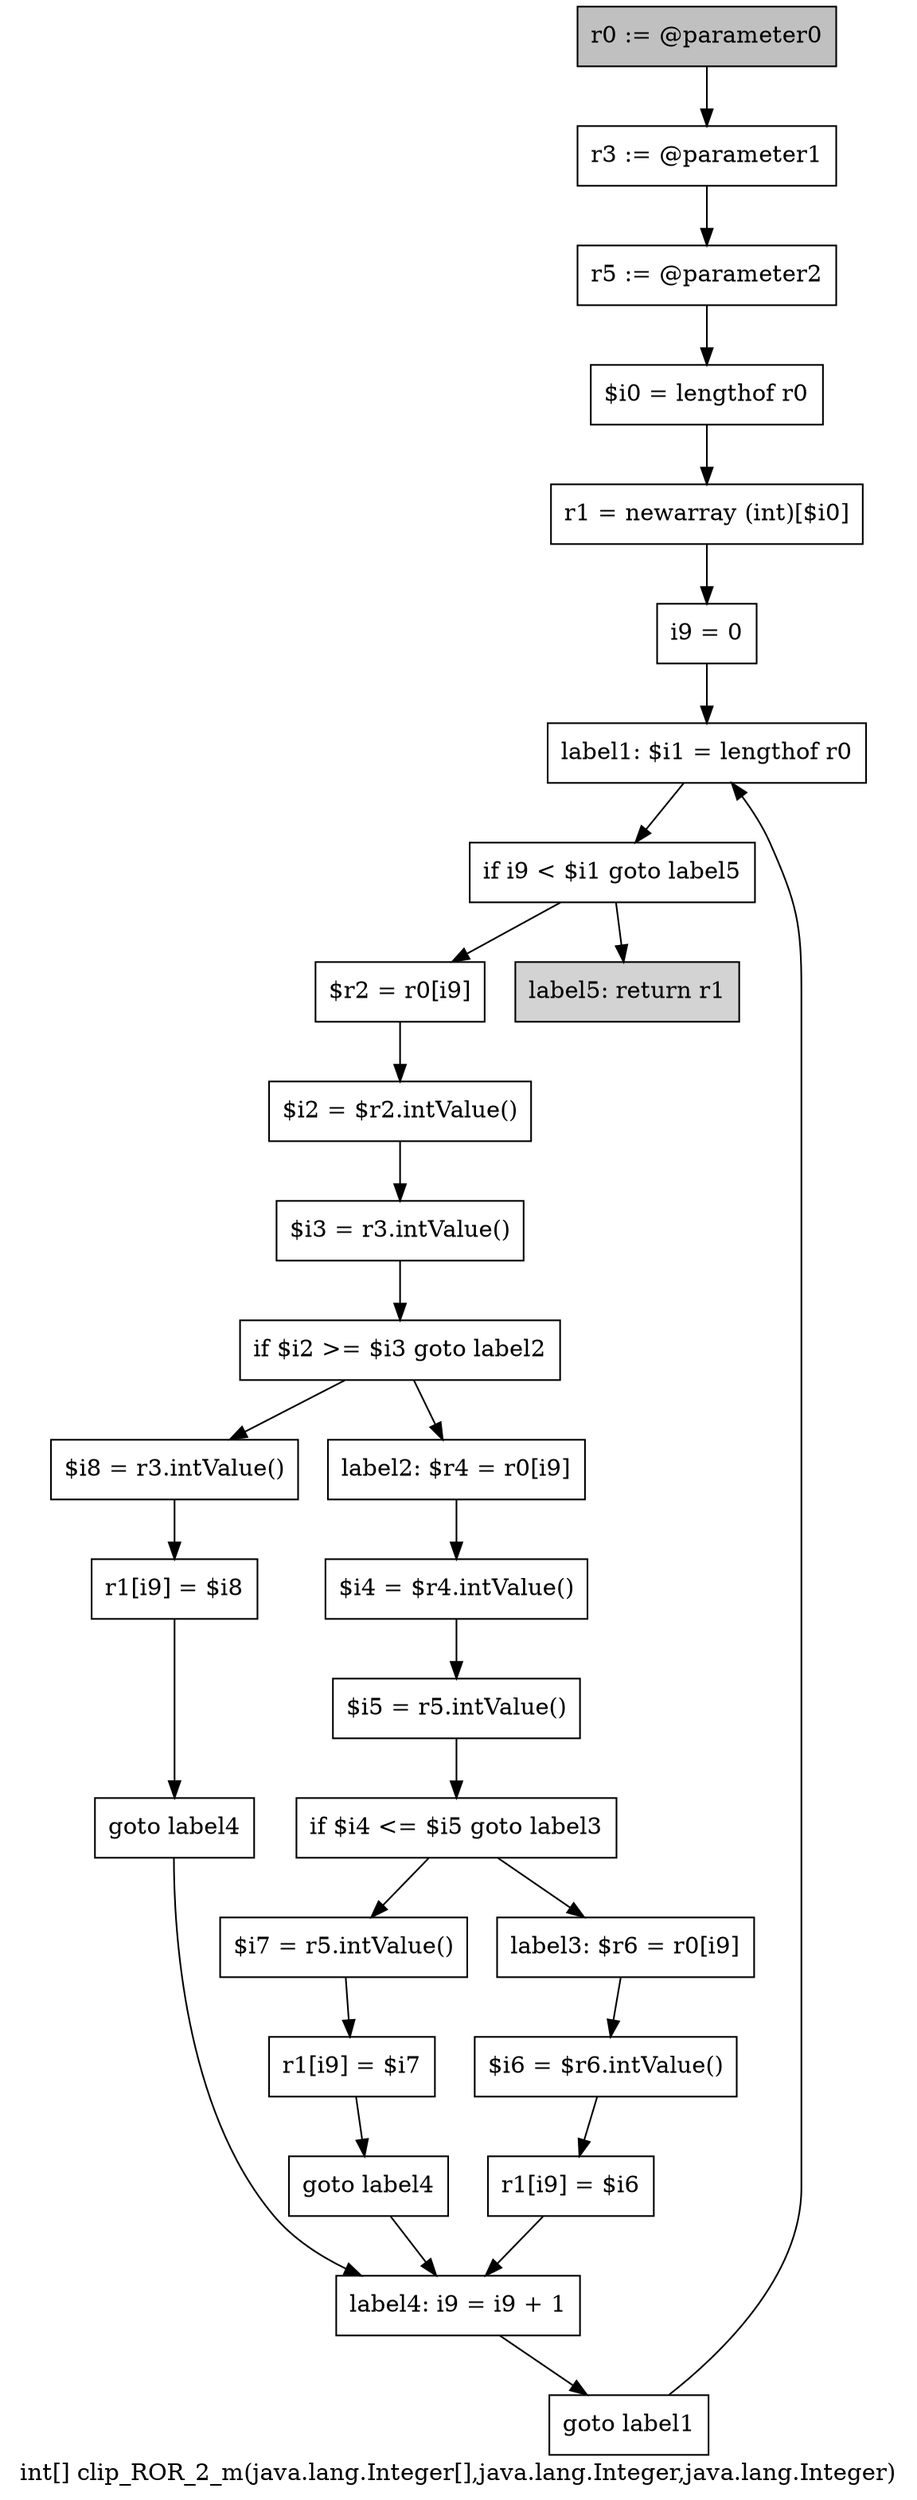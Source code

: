 digraph "int[] clip_ROR_2_m(java.lang.Integer[],java.lang.Integer,java.lang.Integer)" {
    label="int[] clip_ROR_2_m(java.lang.Integer[],java.lang.Integer,java.lang.Integer)";
    node [shape=box];
    "0" [style=filled,fillcolor=gray,label="r0 := @parameter0",];
    "1" [label="r3 := @parameter1",];
    "0"->"1";
    "2" [label="r5 := @parameter2",];
    "1"->"2";
    "3" [label="$i0 = lengthof r0",];
    "2"->"3";
    "4" [label="r1 = newarray (int)[$i0]",];
    "3"->"4";
    "5" [label="i9 = 0",];
    "4"->"5";
    "6" [label="label1: $i1 = lengthof r0",];
    "5"->"6";
    "7" [label="if i9 < $i1 goto label5",];
    "6"->"7";
    "8" [label="$r2 = r0[i9]",];
    "7"->"8";
    "27" [style=filled,fillcolor=lightgray,label="label5: return r1",];
    "7"->"27";
    "9" [label="$i2 = $r2.intValue()",];
    "8"->"9";
    "10" [label="$i3 = r3.intValue()",];
    "9"->"10";
    "11" [label="if $i2 >= $i3 goto label2",];
    "10"->"11";
    "12" [label="$i8 = r3.intValue()",];
    "11"->"12";
    "15" [label="label2: $r4 = r0[i9]",];
    "11"->"15";
    "13" [label="r1[i9] = $i8",];
    "12"->"13";
    "14" [label="goto label4",];
    "13"->"14";
    "25" [label="label4: i9 = i9 + 1",];
    "14"->"25";
    "16" [label="$i4 = $r4.intValue()",];
    "15"->"16";
    "17" [label="$i5 = r5.intValue()",];
    "16"->"17";
    "18" [label="if $i4 <= $i5 goto label3",];
    "17"->"18";
    "19" [label="$i7 = r5.intValue()",];
    "18"->"19";
    "22" [label="label3: $r6 = r0[i9]",];
    "18"->"22";
    "20" [label="r1[i9] = $i7",];
    "19"->"20";
    "21" [label="goto label4",];
    "20"->"21";
    "21"->"25";
    "23" [label="$i6 = $r6.intValue()",];
    "22"->"23";
    "24" [label="r1[i9] = $i6",];
    "23"->"24";
    "24"->"25";
    "26" [label="goto label1",];
    "25"->"26";
    "26"->"6";
}
